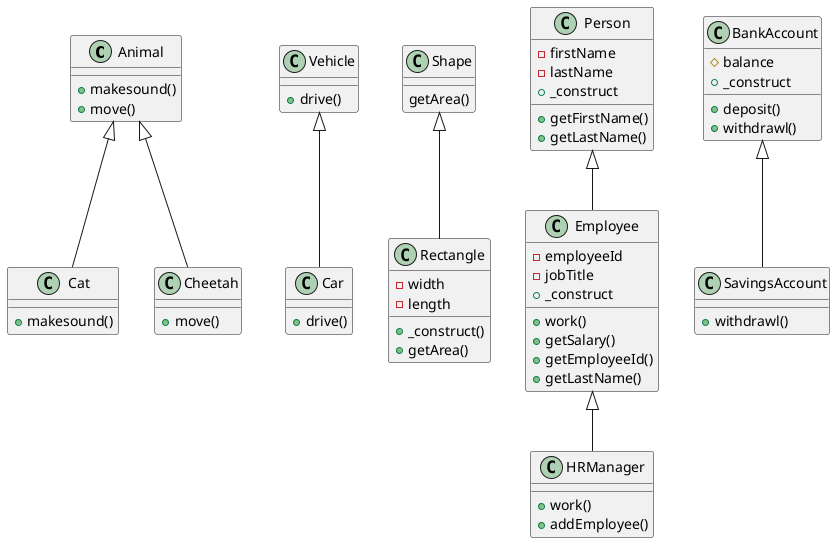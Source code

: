 @startuml

' Problem 1
class Animal{
    +makesound()
}
class Cat extends Animal{
    +makesound()
}

' Problem 2
class Vehicle{
    +drive()
}
class Car extends Vehicle{
    +drive()
}

' Problem 3
class Shape{
    getArea()
}
class Rectangle extends Shape{
    -width
    -length
    +_construct()
    +getArea()
}

' Problem 4
class Employee{
    +work()
    +getSalary()
}
class HRManager extends Employee{
    +work()
    +addEmployee()  
}

' Problem 5
class BankAccount{
    #balance
    +_construct
    +deposit()
    +withdrawl()
}
class SavingsAccount extends BankAccount{
    +withdrawl()
}

' Problem 6
class Animal{
    +move()
}
class Cheetah extends Animal{
    +move()
}

' Problem 7
class Person{
    -firstName
    -lastName
    +_construct
    +getFirstName()
    +getLastName()
}
class Employee extends Person{
    -employeeId
    -jobTitle
    +_construct
    +getEmployeeId()
    +getLastName()
}
@enduml